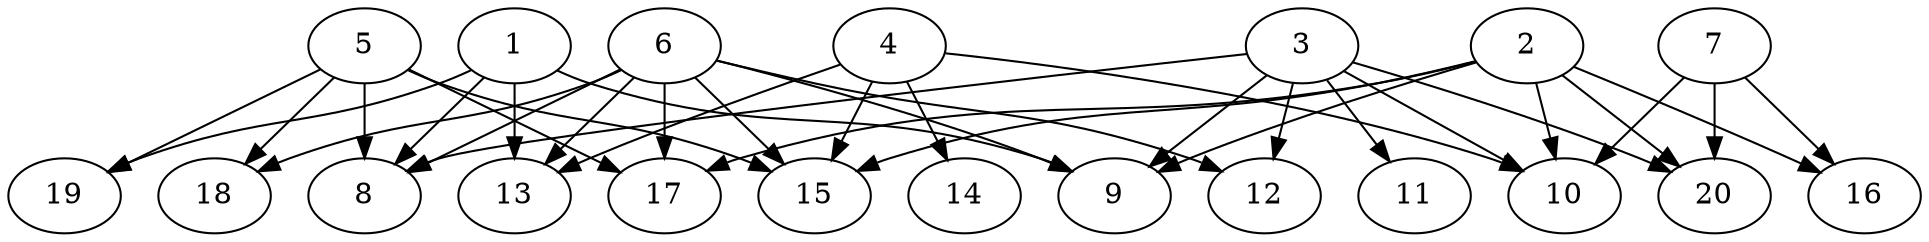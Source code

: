 // DAG automatically generated by daggen at Wed Jul 24 21:21:54 2019
// ./daggen --dot -n 20 --ccr 0.5 --fat 0.8 --regular 0.5 --density 0.6 --mindata 5242880 --maxdata 52428800 
digraph G {
  1 [size="10764288", alpha="0.18", expect_size="5382144"] 
  1 -> 8 [size ="5382144"]
  1 -> 9 [size ="5382144"]
  1 -> 13 [size ="5382144"]
  1 -> 19 [size ="5382144"]
  2 [size="74921984", alpha="0.14", expect_size="37460992"] 
  2 -> 9 [size ="37460992"]
  2 -> 10 [size ="37460992"]
  2 -> 15 [size ="37460992"]
  2 -> 16 [size ="37460992"]
  2 -> 17 [size ="37460992"]
  2 -> 20 [size ="37460992"]
  3 [size="66654208", alpha="0.10", expect_size="33327104"] 
  3 -> 8 [size ="33327104"]
  3 -> 9 [size ="33327104"]
  3 -> 10 [size ="33327104"]
  3 -> 11 [size ="33327104"]
  3 -> 12 [size ="33327104"]
  3 -> 20 [size ="33327104"]
  4 [size="28631040", alpha="0.16", expect_size="14315520"] 
  4 -> 10 [size ="14315520"]
  4 -> 13 [size ="14315520"]
  4 -> 14 [size ="14315520"]
  4 -> 15 [size ="14315520"]
  5 [size="73252864", alpha="0.01", expect_size="36626432"] 
  5 -> 8 [size ="36626432"]
  5 -> 15 [size ="36626432"]
  5 -> 17 [size ="36626432"]
  5 -> 18 [size ="36626432"]
  5 -> 19 [size ="36626432"]
  6 [size="29032448", alpha="0.12", expect_size="14516224"] 
  6 -> 8 [size ="14516224"]
  6 -> 9 [size ="14516224"]
  6 -> 12 [size ="14516224"]
  6 -> 13 [size ="14516224"]
  6 -> 15 [size ="14516224"]
  6 -> 17 [size ="14516224"]
  6 -> 18 [size ="14516224"]
  7 [size="19167232", alpha="0.02", expect_size="9583616"] 
  7 -> 10 [size ="9583616"]
  7 -> 16 [size ="9583616"]
  7 -> 20 [size ="9583616"]
  8 [size="21405696", alpha="0.19", expect_size="10702848"] 
  9 [size="96030720", alpha="0.01", expect_size="48015360"] 
  10 [size="88051712", alpha="0.06", expect_size="44025856"] 
  11 [size="70699008", alpha="0.15", expect_size="35349504"] 
  12 [size="61995008", alpha="0.11", expect_size="30997504"] 
  13 [size="35549184", alpha="0.18", expect_size="17774592"] 
  14 [size="83159040", alpha="0.19", expect_size="41579520"] 
  15 [size="61982720", alpha="0.11", expect_size="30991360"] 
  16 [size="64581632", alpha="0.16", expect_size="32290816"] 
  17 [size="25622528", alpha="0.15", expect_size="12811264"] 
  18 [size="36220928", alpha="0.06", expect_size="18110464"] 
  19 [size="31672320", alpha="0.09", expect_size="15836160"] 
  20 [size="35520512", alpha="0.08", expect_size="17760256"] 
}
